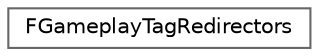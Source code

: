 digraph "Graphical Class Hierarchy"
{
 // INTERACTIVE_SVG=YES
 // LATEX_PDF_SIZE
  bgcolor="transparent";
  edge [fontname=Helvetica,fontsize=10,labelfontname=Helvetica,labelfontsize=10];
  node [fontname=Helvetica,fontsize=10,shape=box,height=0.2,width=0.4];
  rankdir="LR";
  Node0 [id="Node000000",label="FGameplayTagRedirectors",height=0.2,width=0.4,color="grey40", fillcolor="white", style="filled",URL="$d5/d79/classFGameplayTagRedirectors.html",tooltip=" "];
}
